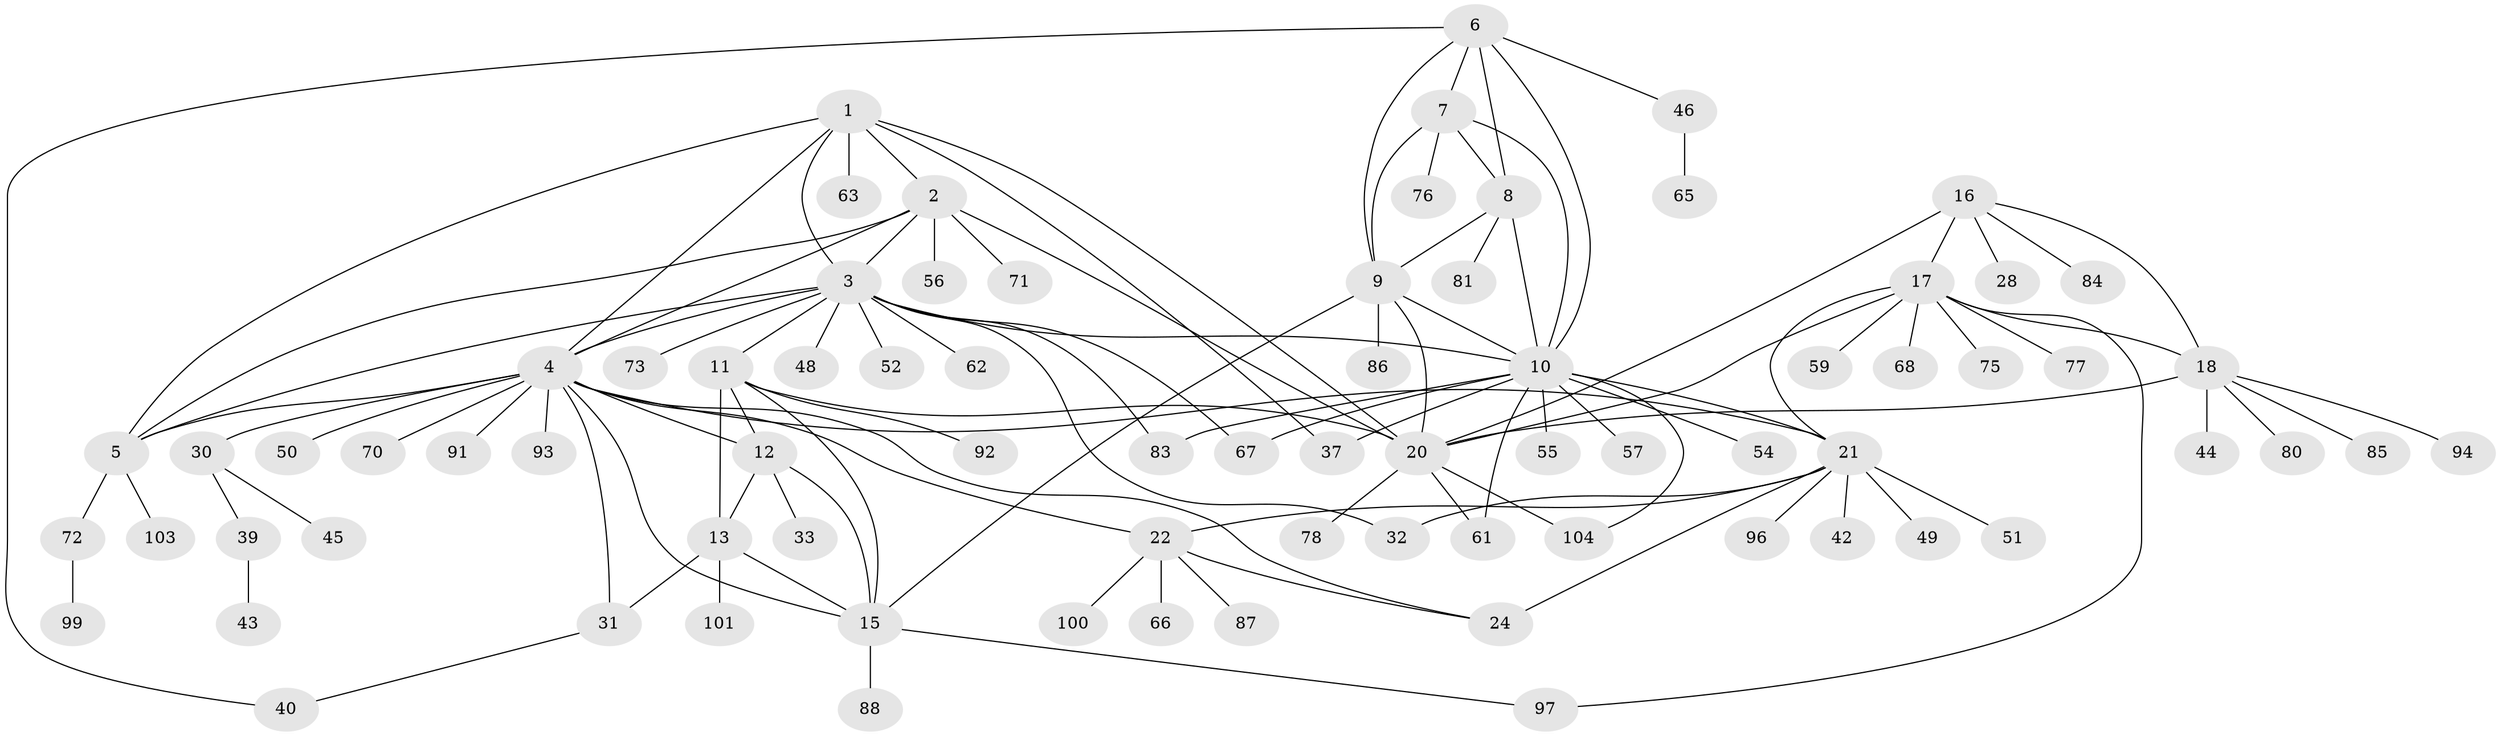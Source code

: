 // Generated by graph-tools (version 1.1) at 2025/52/02/27/25 19:52:15]
// undirected, 78 vertices, 115 edges
graph export_dot {
graph [start="1"]
  node [color=gray90,style=filled];
  1 [super="+90"];
  2 [super="+53"];
  3 [super="+102"];
  4 [super="+23"];
  5 [super="+35"];
  6 [super="+64"];
  7;
  8 [super="+27"];
  9 [super="+79"];
  10 [super="+26"];
  11 [super="+29"];
  12 [super="+38"];
  13 [super="+14"];
  15 [super="+95"];
  16 [super="+19"];
  17 [super="+41"];
  18 [super="+34"];
  20 [super="+58"];
  21 [super="+25"];
  22 [super="+47"];
  24 [super="+36"];
  28;
  30;
  31;
  32;
  33;
  37;
  39 [super="+98"];
  40;
  42 [super="+60"];
  43;
  44;
  45;
  46 [super="+74"];
  48;
  49;
  50;
  51;
  52;
  54;
  55 [super="+82"];
  56;
  57;
  59;
  61;
  62;
  63;
  65 [super="+69"];
  66;
  67;
  68;
  70;
  71;
  72;
  73;
  75;
  76;
  77;
  78;
  80;
  81;
  83 [super="+89"];
  84;
  85;
  86;
  87;
  88;
  91;
  92;
  93;
  94;
  96;
  97;
  99;
  100;
  101;
  103;
  104;
  1 -- 2;
  1 -- 3;
  1 -- 4;
  1 -- 5;
  1 -- 20;
  1 -- 37;
  1 -- 63;
  2 -- 3;
  2 -- 4;
  2 -- 5;
  2 -- 56;
  2 -- 71;
  2 -- 20;
  3 -- 4;
  3 -- 5;
  3 -- 10;
  3 -- 32;
  3 -- 48;
  3 -- 52;
  3 -- 62;
  3 -- 67;
  3 -- 73;
  3 -- 83;
  3 -- 11;
  4 -- 5;
  4 -- 15;
  4 -- 30;
  4 -- 50;
  4 -- 70;
  4 -- 93;
  4 -- 12;
  4 -- 21 [weight=2];
  4 -- 22;
  4 -- 24;
  4 -- 91;
  4 -- 31;
  5 -- 72;
  5 -- 103;
  6 -- 7;
  6 -- 8;
  6 -- 9;
  6 -- 10;
  6 -- 40;
  6 -- 46;
  7 -- 8;
  7 -- 9;
  7 -- 10;
  7 -- 76;
  8 -- 9;
  8 -- 10;
  8 -- 81;
  9 -- 10;
  9 -- 15;
  9 -- 20;
  9 -- 86;
  10 -- 21;
  10 -- 37;
  10 -- 54;
  10 -- 55;
  10 -- 57;
  10 -- 61;
  10 -- 67;
  10 -- 83;
  10 -- 104;
  11 -- 12;
  11 -- 13 [weight=2];
  11 -- 15;
  11 -- 20;
  11 -- 92;
  12 -- 13 [weight=2];
  12 -- 15;
  12 -- 33;
  13 -- 15 [weight=2];
  13 -- 31;
  13 -- 101;
  15 -- 88;
  15 -- 97;
  16 -- 17 [weight=2];
  16 -- 18 [weight=2];
  16 -- 20 [weight=2];
  16 -- 28;
  16 -- 84;
  17 -- 18;
  17 -- 20;
  17 -- 21;
  17 -- 59;
  17 -- 68;
  17 -- 75;
  17 -- 77;
  17 -- 97;
  18 -- 20;
  18 -- 44;
  18 -- 80;
  18 -- 85;
  18 -- 94;
  20 -- 61;
  20 -- 104;
  20 -- 78;
  21 -- 22 [weight=2];
  21 -- 24 [weight=2];
  21 -- 32;
  21 -- 96;
  21 -- 42;
  21 -- 49;
  21 -- 51;
  22 -- 24;
  22 -- 87;
  22 -- 66;
  22 -- 100;
  30 -- 39;
  30 -- 45;
  31 -- 40;
  39 -- 43;
  46 -- 65;
  72 -- 99;
}
